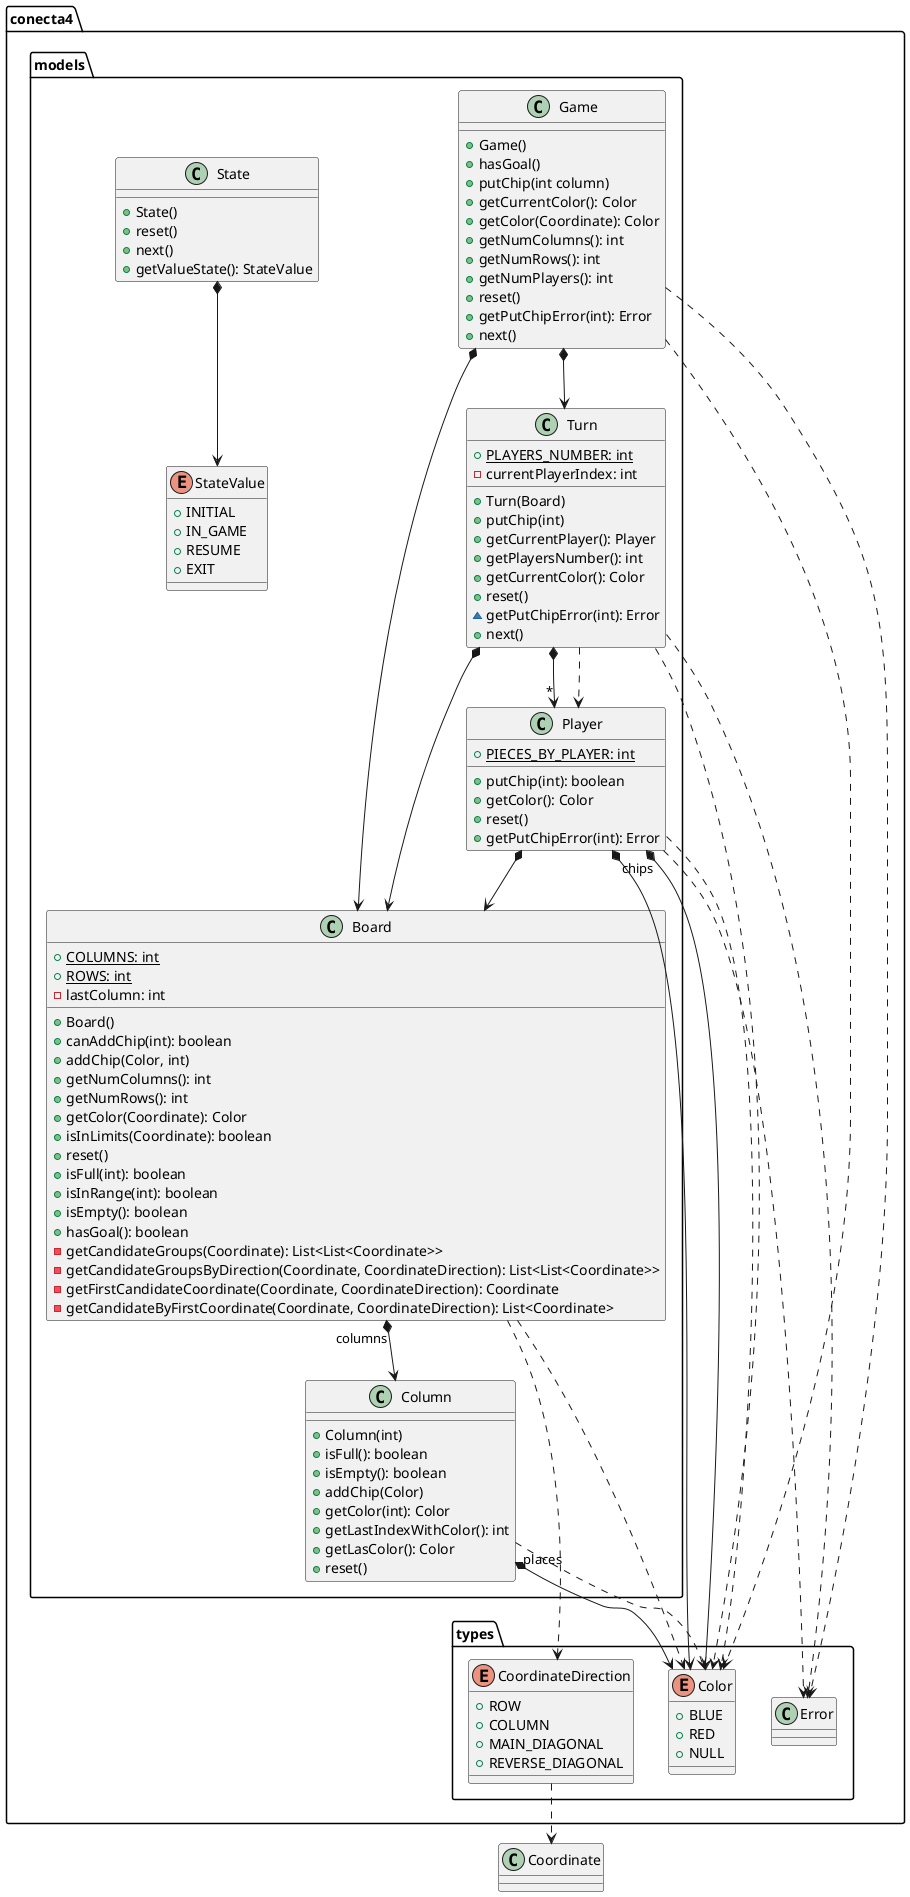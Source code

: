 @startuml paqueteConecta4Models

class conecta4.models.Game{
  + Game()
  + hasGoal()
  + putChip(int column)
  + getCurrentColor(): Color
  + getColor(Coordinate): Color
  + getNumColumns(): int
  + getNumRows(): int
  + getNumPlayers(): int
  + reset()
  + getPutChipError(int): Error
  + next()
}
conecta4.models.Game *-down-> conecta4.models.Board
conecta4.models.Game *-down-> conecta4.models.Turn
conecta4.models.Game .down.> conecta4.types.Error
conecta4.models.Game .down.> conecta4.types.Color

class conecta4.models.Board{
  + {static} COLUMNS: int
  + {static} ROWS: int
  - lastColumn: int
  + Board()
  + canAddChip(int): boolean
  + addChip(Color, int)
  + getNumColumns(): int
  + getNumRows(): int
  + getColor(Coordinate): Color
  + isInLimits(Coordinate): boolean
  + reset()
  + isFull(int): boolean
  + isInRange(int): boolean
  + isEmpty(): boolean
  + hasGoal(): boolean
  - getCandidateGroups(Coordinate): List<List<Coordinate>>
  - getCandidateGroupsByDirection(Coordinate, CoordinateDirection): List<List<Coordinate>>
  - getFirstCandidateCoordinate(Coordinate, CoordinateDirection): Coordinate
  - getCandidateByFirstCoordinate(Coordinate, CoordinateDirection): List<Coordinate>
}

conecta4.models.Board .down.> conecta4.types.CoordinateDirection
conecta4.models.Board .down.> conecta4.types.Color
conecta4.models.Board "columns" *-down-> conecta4.models.Column

class conecta4.models.Column{
  + Column(int)
  + isFull(): boolean
  + isEmpty(): boolean
  + addChip(Color)
  + getColor(int): Color
  + getLastIndexWithColor(): int
  + getLasColor(): Color
  + reset()
}

conecta4.models.Column "places" *-down-> conecta4.types.Color
conecta4.models.Column .down.> conecta4.types.Color

class conecta4.models.Turn{
  + {static} PLAYERS_NUMBER: int
  - currentPlayerIndex: int
  + Turn(Board)
  + putChip(int)
  + getCurrentPlayer(): Player
  + getPlayersNumber(): int
  + getCurrentColor(): Color
  + reset()
  ~ getPutChipError(int): Error
  + next()
}

conecta4.models.Turn *-down-> "*" conecta4.models.Player
conecta4.models.Turn *-down-> conecta4.models.Board
conecta4.models.Turn .down.> conecta4.models.Player
conecta4.models.Turn .down.> conecta4.types.Color
conecta4.models.Turn .down.-> conecta4.types.Error

class conecta4.models.Player{
  + {static} PIECES_BY_PLAYER: int
  + putChip(int): boolean
  + getColor(): Color
  + reset()
  + getPutChipError(int): Error
}
conecta4.models.Player *-down-> conecta4.models.Board
conecta4.models.Player *-down-> conecta4.types.Color
conecta4.models.Player "chips" *-down-> conecta4.types.Color
conecta4.models.Player .down.> conecta4.types.Color
conecta4.models.Player .down.> conecta4.types.Error

class conecta4.models.State{
  + State()
  + reset()
  + next()
  + getValueState(): StateValue
}
conecta4.models.State *-down-> conecta4.models.StateValue

enum conecta4.models.StateValue{
  + INITIAL
  + IN_GAME
  + RESUME
  + EXIT
}

enum conecta4.types.Color{
  + BLUE
  + RED
  + NULL
}

enum conecta4.types.CoordinateDirection{
  + ROW
  + COLUMN
  + MAIN_DIAGONAL
  + REVERSE_DIAGONAL
}

conecta4.types.CoordinateDirection .down.> Coordinate

@enduml